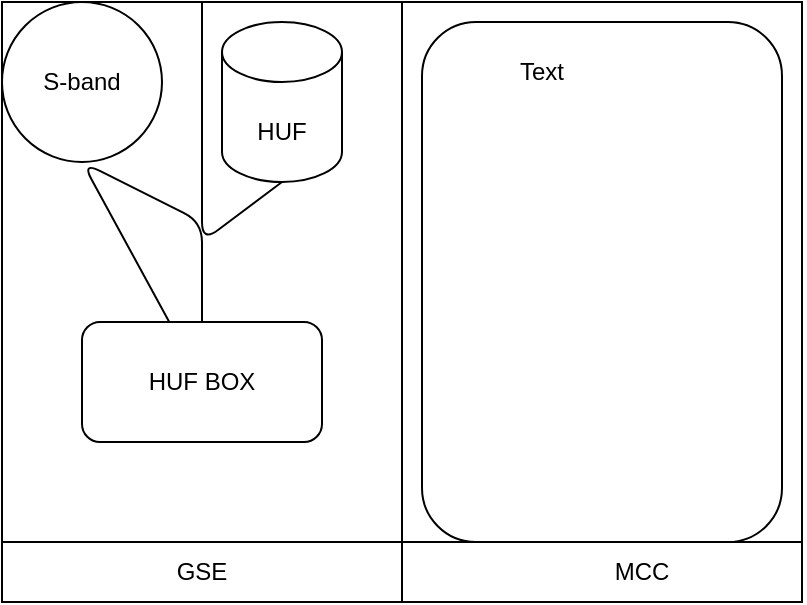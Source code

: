 <mxfile>
    <diagram id="hAEStZOGTpkluUHSlXIf" name="Page-1">
        <mxGraphModel dx="467" dy="461" grid="1" gridSize="10" guides="1" tooltips="1" connect="1" arrows="1" fold="1" page="1" pageScale="1" pageWidth="827" pageHeight="1169" math="0" shadow="0">
            <root>
                <mxCell id="0"/>
                <mxCell id="1" parent="0"/>
                <mxCell id="2" value="" style="rounded=0;whiteSpace=wrap;html=1;" vertex="1" parent="1">
                    <mxGeometry x="40" y="90" width="200" height="300" as="geometry"/>
                </mxCell>
                <mxCell id="3" value="" style="rounded=0;whiteSpace=wrap;html=1;" vertex="1" parent="1">
                    <mxGeometry x="240" y="90" width="200" height="300" as="geometry"/>
                </mxCell>
                <mxCell id="4" value="MCC" style="text;html=1;strokeColor=none;fillColor=none;align=center;verticalAlign=middle;whiteSpace=wrap;rounded=0;" vertex="1" parent="1">
                    <mxGeometry x="330" y="360" width="60" height="30" as="geometry"/>
                </mxCell>
                <mxCell id="5" value="GSE" style="text;html=1;strokeColor=none;fillColor=none;align=center;verticalAlign=middle;whiteSpace=wrap;rounded=0;" vertex="1" parent="1">
                    <mxGeometry x="110" y="360" width="60" height="30" as="geometry"/>
                </mxCell>
                <mxCell id="7" value="" style="endArrow=none;html=1;" edge="1" parent="1">
                    <mxGeometry width="50" height="50" relative="1" as="geometry">
                        <mxPoint x="40" y="360" as="sourcePoint"/>
                        <mxPoint x="440" y="360" as="targetPoint"/>
                    </mxGeometry>
                </mxCell>
                <mxCell id="8" value="" style="ellipse;whiteSpace=wrap;html=1;aspect=fixed;" vertex="1" parent="1">
                    <mxGeometry x="40" y="90" width="80" height="80" as="geometry"/>
                </mxCell>
                <mxCell id="9" value="S-band" style="text;html=1;strokeColor=none;fillColor=none;align=center;verticalAlign=middle;whiteSpace=wrap;rounded=0;" vertex="1" parent="1">
                    <mxGeometry x="50" y="115" width="60" height="30" as="geometry"/>
                </mxCell>
                <mxCell id="10" value="" style="shape=cylinder3;whiteSpace=wrap;html=1;boundedLbl=1;backgroundOutline=1;size=15;" vertex="1" parent="1">
                    <mxGeometry x="150" y="100" width="60" height="80" as="geometry"/>
                </mxCell>
                <mxCell id="11" value="HUF" style="text;html=1;strokeColor=none;fillColor=none;align=center;verticalAlign=middle;whiteSpace=wrap;rounded=0;" vertex="1" parent="1">
                    <mxGeometry x="150" y="140" width="60" height="30" as="geometry"/>
                </mxCell>
                <mxCell id="16" value="" style="endArrow=none;html=1;" edge="1" parent="1" target="18">
                    <mxGeometry width="50" height="50" relative="1" as="geometry">
                        <mxPoint x="140" y="250" as="sourcePoint"/>
                        <mxPoint x="90" y="170" as="targetPoint"/>
                        <Array as="points">
                            <mxPoint x="140" y="200"/>
                            <mxPoint x="80" y="170"/>
                        </Array>
                    </mxGeometry>
                </mxCell>
                <mxCell id="17" value="" style="endArrow=none;html=1;" edge="1" parent="1" source="2">
                    <mxGeometry width="50" height="50" relative="1" as="geometry">
                        <mxPoint x="130" y="230" as="sourcePoint"/>
                        <mxPoint x="180" y="180" as="targetPoint"/>
                        <Array as="points">
                            <mxPoint x="140" y="210"/>
                        </Array>
                    </mxGeometry>
                </mxCell>
                <mxCell id="18" value="" style="rounded=1;whiteSpace=wrap;html=1;" vertex="1" parent="1">
                    <mxGeometry x="80" y="250" width="120" height="60" as="geometry"/>
                </mxCell>
                <mxCell id="19" value="HUF BOX" style="text;html=1;strokeColor=none;fillColor=none;align=center;verticalAlign=middle;whiteSpace=wrap;rounded=0;" vertex="1" parent="1">
                    <mxGeometry x="110" y="265" width="60" height="30" as="geometry"/>
                </mxCell>
                <mxCell id="20" value="" style="rounded=1;whiteSpace=wrap;html=1;" vertex="1" parent="1">
                    <mxGeometry x="250" y="100" width="180" height="260" as="geometry"/>
                </mxCell>
                <mxCell id="21" value="Text" style="text;html=1;strokeColor=none;fillColor=none;align=center;verticalAlign=middle;whiteSpace=wrap;rounded=0;" vertex="1" parent="1">
                    <mxGeometry x="280" y="110" width="60" height="30" as="geometry"/>
                </mxCell>
            </root>
        </mxGraphModel>
    </diagram>
</mxfile>